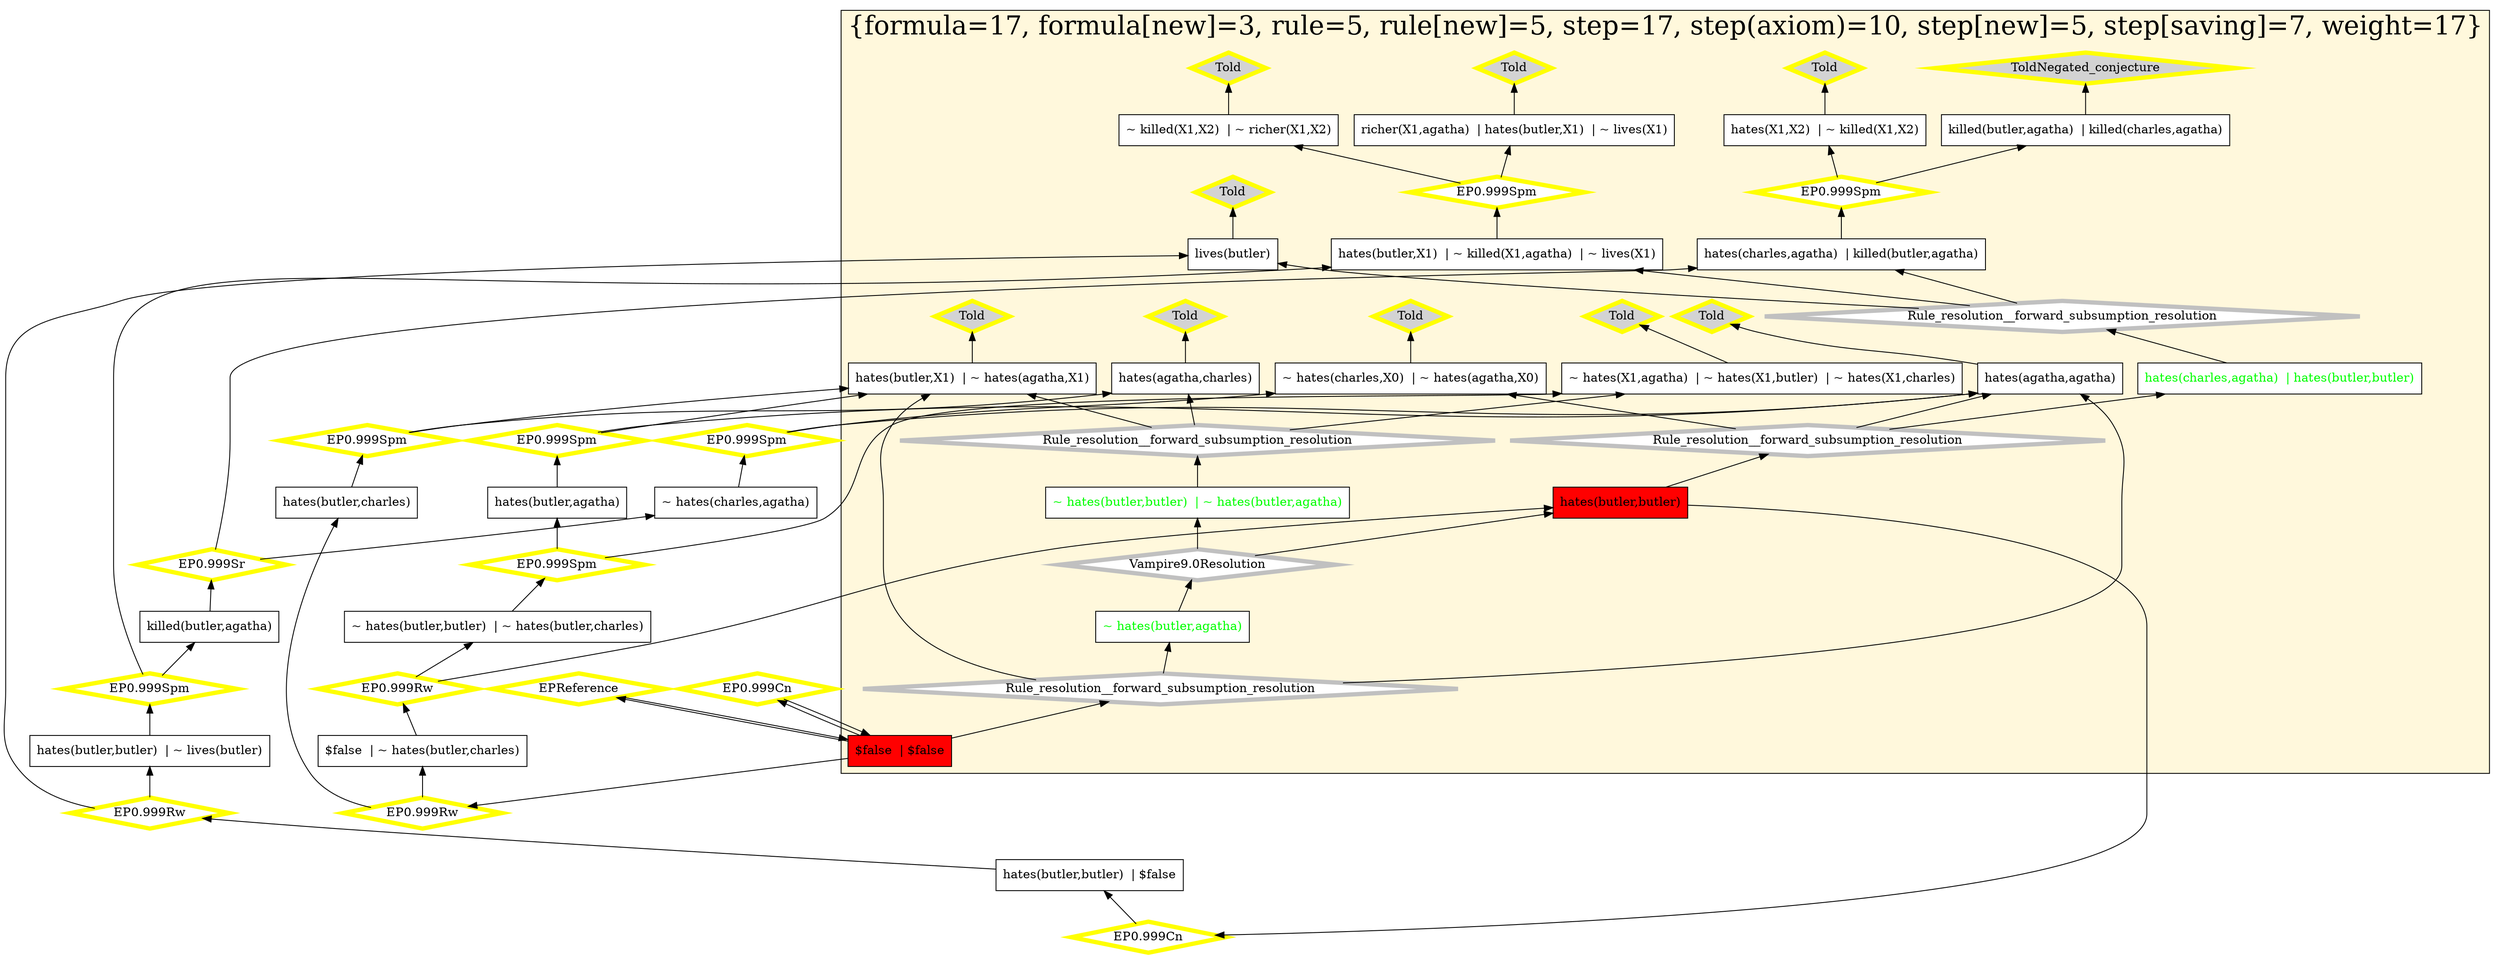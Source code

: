 digraph g 
{ rankdir=BT;
   
  "x_732" [ URL="http://inference-web.org/proofs/tptp/Solutions/PUZ/PUZ001-1/EP---1.1/answer.owl#ns_5_conclusion" color="black" shape="box" label="~ hates(agatha,X1)  | ~ hates(charles,X1)" fillcolor="white" style="filled"  ];
  "x_706" [ URL="http://inference-web.org/proofs/tptp/Solutions/PUZ/PUZ001-1/Vampire---9.0/answer.owl#ns_31_conclusion" color="black" shape="box" label="killed(butler,agatha)  | hates(charles,agatha)" fillcolor="white" style="filled"  ];
  "x_707" [ URL="http://inference-web.org/proofs/tptp/Solutions/PUZ/PUZ001-1/EP---1.1/answer.owl#ns_14_conclusion" color="black" shape="box" label="hates(butler,agatha)" fillcolor="white" style="filled"  ];
  "x_764" [ URL="http://inference-web.org/proofs/tptp/Solutions/PUZ/PUZ001-1/EP---1.1/answer.owl#ns_4_conclusion" color="black" shape="box" label="~ killed(X1,X2)  | ~ richer(X1,X2)" fillcolor="white" style="filled"  ];
  "x_763" [ URL="http://inference-web.org/proofs/tptp/Solutions/PUZ/PUZ001-1/Vampire---9.0/answer.owl#ns_7_conclusion" color="black" shape="box" label="hates(agatha,agatha)" fillcolor="white" style="filled"  ];
  "x_674" [ URL="http://inference-web.org/proofs/tptp/Solutions/PUZ/PUZ001-1/Vampire---9.0/answer.owl#ns_10_conclusion" color="black" shape="box" label="~ hates(agatha,X0)  | hates(butler,X0)" fillcolor="white" style="filled"  ];
  "x_732" [ URL="http://inference-web.org/proofs/tptp/Solutions/PUZ/PUZ001-1/Vampire---9.0/answer.owl#ns_14_conclusion" color="black" shape="box" label="~ hates(charles,X0)  | ~ hates(agatha,X0)" fillcolor="white" style="filled"  ];
  "x_766" [ URL="http://inference-web.org/proofs/tptp/Solutions/PUZ/PUZ001-1/EP---1.1/answer.owl#ns_16_conclusion" color="black" shape="box" label="~ hates(charles,agatha)" fillcolor="white" style="filled"  ];
  "x_737" [ URL="http://inference-web.org/proofs/tptp/Solutions/PUZ/PUZ001-1/EP---1.1/answer.owl#ns_31_conclusion" color="black" shape="box" label="hates(butler,butler)" fillcolor="red" style="filled"  ];
  "x_769" [ URL="http://inference-web.org/proofs/tptp/Solutions/PUZ/PUZ001-1/EP---1.1/answer.owl#ns_22_conclusion" color="black" shape="box" label="~ hates(butler,butler)  | ~ hates(butler,charles)" fillcolor="white" style="filled"  ];
  "x_750" [ URL="http://inference-web.org/proofs/tptp/Solutions/PUZ/PUZ001-1/Vampire---9.0/answer.owl#ns_2_conclusion" color="black" shape="box" label="lives(butler)" fillcolor="white" style="filled"  ];
  "x_774" [ URL="http://inference-web.org/proofs/tptp/Solutions/PUZ/PUZ001-1/Vampire---9.0/answer.owl#ns_8_conclusion" color="black" shape="box" label="hates(agatha,charles)" fillcolor="white" style="filled"  ];
  "x_739" [ fontcolor="green" URL="http://inference-web.org/proofs/tptp/Solutions/PUZ/PUZ001-1/Vampire---9.0/answer.owl#ns_29_conclusion" color="black" shape="box" label="~ hates(butler,butler)  | ~ hates(butler,agatha)" fillcolor="white" style="filled"  ];
  "x_740" [ URL="http://inference-web.org/proofs/tptp/Solutions/PUZ/PUZ001-1/EP---1.1/answer.owl#ns_34_conclusion" color="black" shape="box" label="$false" fillcolor="red" style="filled"  ];
  "x_706" [ URL="http://inference-web.org/proofs/tptp/Solutions/PUZ/PUZ001-1/EP---1.1/answer.owl#ns_13_conclusion" color="black" shape="box" label="hates(charles,agatha)  | killed(butler,agatha)" fillcolor="white" style="filled"  ];
  "x_690" [ URL="http://inference-web.org/proofs/tptp/Solutions/PUZ/PUZ001-1/Vampire---9.0/answer.owl#ns_17_conclusion" color="black" shape="box" label="~ killed(X0,agatha)  | ~ lives(X0)  | hates(butler,X0)" fillcolor="white" style="filled"  ];
  "x_714" [ URL="http://inference-web.org/proofs/tptp/Solutions/PUZ/PUZ001-1/Vampire---9.0/answer.owl#ns_15_conclusion" color="black" shape="box" label="~ hates(X0,butler)  | ~ hates(X0,charles)  | ~ hates(X0,agatha)" fillcolor="white" style="filled"  ];
  "x_674" [ URL="http://inference-web.org/proofs/tptp/Solutions/PUZ/PUZ001-1/EP---1.1/answer.owl#ns_10_conclusion" color="black" shape="box" label="hates(butler,X1)  | ~ hates(agatha,X1)" fillcolor="white" style="filled"  ];
  "x_774" [ URL="http://inference-web.org/proofs/tptp/Solutions/PUZ/PUZ001-1/EP---1.1/answer.owl#ns_8_conclusion" color="black" shape="box" label="hates(agatha,charles)" fillcolor="white" style="filled"  ];
  "x_737" [ URL="http://inference-web.org/proofs/tptp/Solutions/PUZ/PUZ001-1/Vampire---9.0/answer.owl#ns_37_conclusion" color="black" shape="box" label="hates(butler,butler)" fillcolor="red" style="filled"  ];
  "x_725" [ URL="http://inference-web.org/proofs/tptp/Solutions/PUZ/PUZ001-1/EP---1.1/answer.owl#ns_9_conclusion" color="black" shape="box" label="hates(X1,X2)  | ~ killed(X1,X2)" fillcolor="white" style="filled"  ];
  "x_689" [ URL="http://inference-web.org/proofs/tptp/Solutions/PUZ/PUZ001-1/EP---1.1/answer.owl#ns_29_conclusion" color="black" shape="box" label="hates(butler,butler)  | ~ lives(butler)" fillcolor="white" style="filled"  ];
  "x_690" [ URL="http://inference-web.org/proofs/tptp/Solutions/PUZ/PUZ001-1/EP---1.1/answer.owl#ns_18_conclusion" color="black" shape="box" label="hates(butler,X1)  | ~ killed(X1,agatha)  | ~ lives(X1)" fillcolor="white" style="filled"  ];
  "x_777" [ URL="http://inference-web.org/proofs/tptp/Solutions/PUZ/PUZ001-1/EP---1.1/answer.owl#ns_32_conclusion" color="black" shape="box" label="$false  | ~ hates(butler,charles)" fillcolor="white" style="filled"  ];
  "x_750" [ URL="http://inference-web.org/proofs/tptp/Solutions/PUZ/PUZ001-1/EP---1.1/answer.owl#ns_2_conclusion" color="black" shape="box" label="lives(butler)" fillcolor="white" style="filled"  ];
  "x_697" [ fontcolor="green" URL="http://inference-web.org/proofs/tptp/Solutions/PUZ/PUZ001-1/Vampire---9.0/answer.owl#ns_35_conclusion" color="black" shape="box" label="hates(charles,agatha)  | hates(butler,butler)" fillcolor="white" style="filled"  ];
  "x_763" [ URL="http://inference-web.org/proofs/tptp/Solutions/PUZ/PUZ001-1/EP---1.1/answer.owl#ns_7_conclusion" color="black" shape="box" label="hates(agatha,agatha)" fillcolor="white" style="filled"  ];
  "x_722" [ URL="http://inference-web.org/proofs/tptp/Solutions/PUZ/PUZ001-1/EP---1.1/answer.owl#ns_15_conclusion" color="black" shape="box" label="hates(butler,charles)" fillcolor="white" style="filled"  ];
  "x_755" [ fontcolor="green" URL="http://inference-web.org/proofs/tptp/Solutions/PUZ/PUZ001-1/Vampire---9.0/answer.owl#ns_38_conclusion" color="black" shape="box" label="~ hates(butler,agatha)" fillcolor="white" style="filled"  ];
  "x_740" [ URL="http://inference-web.org/proofs/tptp/Solutions/PUZ/PUZ001-1/Vampire---9.0/answer.owl#ns_39_conclusion" color="black" shape="box" label="$false" fillcolor="red" style="filled"  ];
  "x_783" [ URL="http://inference-web.org/proofs/tptp/Solutions/PUZ/PUZ001-1/EP---1.1/answer.owl#ns_30_conclusion" color="black" shape="box" label="hates(butler,butler)  | $false" fillcolor="white" style="filled"  ];
  "x_740" [ URL="http://inference-web.org/proofs/tptp/Solutions/PUZ/PUZ001-1/EP---1.1/answer.owl#ns_35_conclusion" color="black" shape="box" label="$false" fillcolor="red" style="filled"  ];
  "x_714" [ URL="http://inference-web.org/proofs/tptp/Solutions/PUZ/PUZ001-1/EP---1.1/answer.owl#ns_6_conclusion" color="black" shape="box" label="~ hates(X1,agatha)  | ~ hates(X1,butler)  | ~ hates(X1,charles)" fillcolor="white" style="filled"  ];
  "x_786" [ URL="http://inference-web.org/proofs/tptp/Solutions/PUZ/PUZ001-1/EP---1.1/answer.owl#ns_25_conclusion" color="black" shape="box" label="killed(butler,agatha)" fillcolor="white" style="filled"  ];
  "x_740" [ URL="http://inference-web.org/proofs/tptp/Solutions/PUZ/PUZ001-1/EP---1.1/answer.owl#ns_33_conclusion" color="black" shape="box" label="$false  | $false" fillcolor="red" style="filled"  ];
  "x_711" [ URL="http://inference-web.org/proofs/tptp/Solutions/PUZ/PUZ001-1/EP---1.1/answer.owl#ns_12_conclusion" color="black" shape="box" label="killed(butler,agatha)  | killed(charles,agatha)" fillcolor="white" style="filled"  ];
  "x_734" [ URL="http://inference-web.org/proofs/tptp/Solutions/PUZ/PUZ001-1/EP---1.1/answer.owl#ns_11_conclusion" color="black" shape="box" label="richer(X1,agatha)  | hates(butler,X1)  | ~ lives(X1)" fillcolor="white" style="filled"  ];
  "490ca8fb:1242f8625f3:-78e4" [ URL="http://browser.inference-web.org/iwbrowser/BrowseNodeSet?url=http%3A%2F%2Finference-web.org%2Fproofs%2Ftptp%2FSolutions%2FPUZ%2FPUZ001-1%2FEP---1.1%2Fanswer.owl%23ns_4" color="yellow" shape="diamond" label="Told" fillcolor="lightgrey" style="filled" penwidth="5"  ];
  "x_764" -> "490ca8fb:1242f8625f3:-78e4";
  "490ca8fb:1242f8625f3:-78ed" [ URL="http://browser.inference-web.org/iwbrowser/BrowseNodeSet?url=http%3A%2F%2Finference-web.org%2Fproofs%2Ftptp%2FSolutions%2FPUZ%2FPUZ001-1%2FEP---1.1%2Fanswer.owl%23ns_9" color="yellow" shape="diamond" label="Told" fillcolor="lightgrey" style="filled" penwidth="5"  ];
  "x_725" -> "490ca8fb:1242f8625f3:-78ed";
  "490ca8fb:1242f8625f3:-7958" [ URL="http://browser.inference-web.org/iwbrowser/BrowseNodeSet?url=http%3A%2F%2Finference-web.org%2Fproofs%2Ftptp%2FSolutions%2FPUZ%2FPUZ001-1%2FVampire---9.0%2Fanswer.owl%23ns_38" color="grey" shape="diamond" label="Vampire9.0Resolution" fillcolor="white" style="filled" penwidth="5"  ];
  "x_755" -> "490ca8fb:1242f8625f3:-7958";
  "490ca8fb:1242f8625f3:-7958" -> "x_737";
  "490ca8fb:1242f8625f3:-7958" -> "x_739";
  "490ca8fb:1242f8625f3:-78f6" [ URL="http://browser.inference-web.org/iwbrowser/BrowseNodeSet?url=http%3A%2F%2Finference-web.org%2Fproofs%2Ftptp%2FSolutions%2FPUZ%2FPUZ001-1%2FEP---1.1%2Fanswer.owl%23ns_5" color="yellow" shape="diamond" label="Told" fillcolor="lightgrey" style="filled" penwidth="5"  ];
  "x_732" -> "490ca8fb:1242f8625f3:-78f6";
  "490ca8fb:1242f8625f3:-78ff" [ URL="http://browser.inference-web.org/iwbrowser/BrowseNodeSet?url=http%3A%2F%2Finference-web.org%2Fproofs%2Ftptp%2FSolutions%2FPUZ%2FPUZ001-1%2FEP---1.1%2Fanswer.owl%23ns_25" color="yellow" shape="diamond" label="EP0.999Sr" fillcolor="white" style="filled" penwidth="5"  ];
  "x_786" -> "490ca8fb:1242f8625f3:-78ff";
  "490ca8fb:1242f8625f3:-78ff" -> "x_706";
  "490ca8fb:1242f8625f3:-78ff" -> "x_766";
  "490ca8fb:1242f8625f3:-7913" [ URL="http://browser.inference-web.org/iwbrowser/BrowseNodeSet?url=http%3A%2F%2Finference-web.org%2Fproofs%2Ftptp%2FSolutions%2FPUZ%2FPUZ001-1%2FEP---1.1%2Fanswer.owl%23ns_15" color="yellow" shape="diamond" label="EP0.999Spm" fillcolor="white" style="filled" penwidth="5"  ];
  "x_722" -> "490ca8fb:1242f8625f3:-7913";
  "490ca8fb:1242f8625f3:-7913" -> "x_674";
  "490ca8fb:1242f8625f3:-7913" -> "x_774";
  "490ca8fb:1242f8625f3:-791d" [ URL="http://browser.inference-web.org/iwbrowser/BrowseNodeSet?url=http%3A%2F%2Finference-web.org%2Fproofs%2Ftptp%2FSolutions%2FPUZ%2FPUZ001-1%2FEP---1.1%2Fanswer.owl%23ns_10" color="yellow" shape="diamond" label="Told" fillcolor="lightgrey" style="filled" penwidth="5"  ];
  "x_674" -> "490ca8fb:1242f8625f3:-791d";
  "490ca8fb:1242f8625f3:-790d" [ URL="http://browser.inference-web.org/iwbrowser/BrowseNodeSet?url=http%3A%2F%2Finference-web.org%2Fproofs%2Ftptp%2FSolutions%2FPUZ%2FPUZ001-1%2FEP---1.1%2Fanswer.owl%23ns_32" color="yellow" shape="diamond" label="EP0.999Rw" fillcolor="white" style="filled" penwidth="5"  ];
  "x_777" -> "490ca8fb:1242f8625f3:-790d";
  "490ca8fb:1242f8625f3:-790d" -> "x_737";
  "490ca8fb:1242f8625f3:-790d" -> "x_769";
  "490ca8fb:1242f8625f3:-7960" [ URL="http://browser.inference-web.org/iwbrowser/BrowseNodeSet?url=http%3A%2F%2Finference-web.org%2Fproofs%2Ftptp%2FSolutions%2FPUZ%2FPUZ001-1%2FVampire---9.0%2Fanswer.owl%23answer" color="grey" shape="diamond" label="Rule_resolution__forward_subsumption_resolution" fillcolor="white" style="filled" penwidth="5"  ];
  "x_740" -> "490ca8fb:1242f8625f3:-7960";
  "490ca8fb:1242f8625f3:-7960" -> "x_674";
  "490ca8fb:1242f8625f3:-7960" -> "x_755";
  "490ca8fb:1242f8625f3:-7960" -> "x_763";
  "490ca8fb:1242f8625f3:-78db" [ URL="http://browser.inference-web.org/iwbrowser/BrowseNodeSet?url=http%3A%2F%2Finference-web.org%2Fproofs%2Ftptp%2FSolutions%2FPUZ%2FPUZ001-1%2FEP---1.1%2Fanswer.owl%23ns_6" color="yellow" shape="diamond" label="Told" fillcolor="lightgrey" style="filled" penwidth="5"  ];
  "x_714" -> "490ca8fb:1242f8625f3:-78db";
  "490ca8fb:1242f8625f3:-7902" [ URL="http://browser.inference-web.org/iwbrowser/BrowseNodeSet?url=http%3A%2F%2Finference-web.org%2Fproofs%2Ftptp%2FSolutions%2FPUZ%2FPUZ001-1%2FEP---1.1%2Fanswer.owl%23ns_29" color="yellow" shape="diamond" label="EP0.999Spm" fillcolor="white" style="filled" penwidth="5"  ];
  "x_689" -> "490ca8fb:1242f8625f3:-7902";
  "490ca8fb:1242f8625f3:-7902" -> "x_690";
  "490ca8fb:1242f8625f3:-7902" -> "x_786";
  "490ca8fb:1242f8625f3:-7916" [ URL="http://browser.inference-web.org/iwbrowser/BrowseNodeSet?url=http%3A%2F%2Finference-web.org%2Fproofs%2Ftptp%2FSolutions%2FPUZ%2FPUZ001-1%2FEP---1.1%2Fanswer.owl%23ns_33" color="yellow" shape="diamond" label="EP0.999Rw" fillcolor="white" style="filled" penwidth="5"  ];
  "x_740" -> "490ca8fb:1242f8625f3:-7916";
  "490ca8fb:1242f8625f3:-7916" -> "x_722";
  "490ca8fb:1242f8625f3:-7916" -> "x_777";
  "490ca8fb:1242f8625f3:-7908" [ URL="http://browser.inference-web.org/iwbrowser/BrowseNodeSet?url=http%3A%2F%2Finference-web.org%2Fproofs%2Ftptp%2FSolutions%2FPUZ%2FPUZ001-1%2FEP---1.1%2Fanswer.owl%23ns_30" color="yellow" shape="diamond" label="EP0.999Rw" fillcolor="white" style="filled" penwidth="5"  ];
  "x_783" -> "490ca8fb:1242f8625f3:-7908";
  "490ca8fb:1242f8625f3:-7908" -> "x_689";
  "490ca8fb:1242f8625f3:-7908" -> "x_750";
  "490ca8fb:1242f8625f3:-78e1" [ URL="http://browser.inference-web.org/iwbrowser/BrowseNodeSet?url=http%3A%2F%2Finference-web.org%2Fproofs%2Ftptp%2FSolutions%2FPUZ%2FPUZ001-1%2FEP---1.1%2Fanswer.owl%23ns_22" color="yellow" shape="diamond" label="EP0.999Spm" fillcolor="white" style="filled" penwidth="5"  ];
  "x_769" -> "490ca8fb:1242f8625f3:-78e1";
  "490ca8fb:1242f8625f3:-78e1" -> "x_707";
  "490ca8fb:1242f8625f3:-78e1" -> "x_714";
  "490ca8fb:1242f8625f3:-78ea" [ URL="http://browser.inference-web.org/iwbrowser/BrowseNodeSet?url=http%3A%2F%2Finference-web.org%2Fproofs%2Ftptp%2FSolutions%2FPUZ%2FPUZ001-1%2FEP---1.1%2Fanswer.owl%23ns_18" color="yellow" shape="diamond" label="EP0.999Spm" fillcolor="white" style="filled" penwidth="5"  ];
  "x_690" -> "490ca8fb:1242f8625f3:-78ea";
  "490ca8fb:1242f8625f3:-78ea" -> "x_734";
  "490ca8fb:1242f8625f3:-78ea" -> "x_764";
  "490ca8fb:1242f8625f3:-7910" [ URL="http://browser.inference-web.org/iwbrowser/BrowseNodeSet?url=http%3A%2F%2Finference-web.org%2Fproofs%2Ftptp%2FSolutions%2FPUZ%2FPUZ001-1%2FEP---1.1%2Fanswer.owl%23ns_8" color="yellow" shape="diamond" label="Told" fillcolor="lightgrey" style="filled" penwidth="5"  ];
  "x_774" -> "490ca8fb:1242f8625f3:-7910";
  "490ca8fb:1242f8625f3:-7955" [ URL="http://browser.inference-web.org/iwbrowser/BrowseNodeSet?url=http%3A%2F%2Finference-web.org%2Fproofs%2Ftptp%2FSolutions%2FPUZ%2FPUZ001-1%2FVampire---9.0%2Fanswer.owl%23ns_37" color="grey" shape="diamond" label="Rule_resolution__forward_subsumption_resolution" fillcolor="white" style="filled" penwidth="5"  ];
  "x_737" -> "490ca8fb:1242f8625f3:-7955";
  "490ca8fb:1242f8625f3:-7955" -> "x_697";
  "490ca8fb:1242f8625f3:-7955" -> "x_732";
  "490ca8fb:1242f8625f3:-7955" -> "x_763";
  "490ca8fb:1242f8625f3:-7918" [ URL="http://browser.inference-web.org/iwbrowser/BrowseNodeSet?url=http%3A%2F%2Finference-web.org%2Fproofs%2Ftptp%2FSolutions%2FPUZ%2FPUZ001-1%2FEP---1.1%2Fanswer.owl%23ns_34" color="yellow" shape="diamond" label="EP0.999Cn" fillcolor="white" style="filled" penwidth="5"  ];
  "x_740" -> "490ca8fb:1242f8625f3:-7918";
  "490ca8fb:1242f8625f3:-7918" -> "x_740";
  "490ca8fb:1242f8625f3:-791a" [ URL="http://browser.inference-web.org/iwbrowser/BrowseNodeSet?url=http%3A%2F%2Finference-web.org%2Fproofs%2Ftptp%2FSolutions%2FPUZ%2FPUZ001-1%2FEP---1.1%2Fanswer.owl%23answer" color="yellow" shape="diamond" label="EPReference" fillcolor="white" style="filled" penwidth="5"  ];
  "x_740" -> "490ca8fb:1242f8625f3:-791a";
  "490ca8fb:1242f8625f3:-791a" -> "x_740";
  "490ca8fb:1242f8625f3:-78fc" [ URL="http://browser.inference-web.org/iwbrowser/BrowseNodeSet?url=http%3A%2F%2Finference-web.org%2Fproofs%2Ftptp%2FSolutions%2FPUZ%2FPUZ001-1%2FEP---1.1%2Fanswer.owl%23ns_16" color="yellow" shape="diamond" label="EP0.999Spm" fillcolor="white" style="filled" penwidth="5"  ];
  "x_766" -> "490ca8fb:1242f8625f3:-78fc";
  "490ca8fb:1242f8625f3:-78fc" -> "x_732";
  "490ca8fb:1242f8625f3:-78fc" -> "x_763";
  "490ca8fb:1242f8625f3:-78f3" [ URL="http://browser.inference-web.org/iwbrowser/BrowseNodeSet?url=http%3A%2F%2Finference-web.org%2Fproofs%2Ftptp%2FSolutions%2FPUZ%2FPUZ001-1%2FEP---1.1%2Fanswer.owl%23ns_13" color="yellow" shape="diamond" label="EP0.999Spm" fillcolor="white" style="filled" penwidth="5"  ];
  "x_706" -> "490ca8fb:1242f8625f3:-78f3";
  "490ca8fb:1242f8625f3:-78f3" -> "x_711";
  "490ca8fb:1242f8625f3:-78f3" -> "x_725";
  "490ca8fb:1242f8625f3:-792c" [ URL="http://browser.inference-web.org/iwbrowser/BrowseNodeSet?url=http%3A%2F%2Finference-web.org%2Fproofs%2Ftptp%2FSolutions%2FPUZ%2FPUZ001-1%2FVampire---9.0%2Fanswer.owl%23ns_29" color="grey" shape="diamond" label="Rule_resolution__forward_subsumption_resolution" fillcolor="white" style="filled" penwidth="5"  ];
  "x_739" -> "490ca8fb:1242f8625f3:-792c";
  "490ca8fb:1242f8625f3:-792c" -> "x_674";
  "490ca8fb:1242f8625f3:-792c" -> "x_714";
  "490ca8fb:1242f8625f3:-792c" -> "x_774";
  "490ca8fb:1242f8625f3:-7905" [ URL="http://browser.inference-web.org/iwbrowser/BrowseNodeSet?url=http%3A%2F%2Finference-web.org%2Fproofs%2Ftptp%2FSolutions%2FPUZ%2FPUZ001-1%2FEP---1.1%2Fanswer.owl%23ns_2" color="yellow" shape="diamond" label="Told" fillcolor="lightgrey" style="filled" penwidth="5"  ];
  "x_750" -> "490ca8fb:1242f8625f3:-7905";
  "490ca8fb:1242f8625f3:-7951" [ URL="http://browser.inference-web.org/iwbrowser/BrowseNodeSet?url=http%3A%2F%2Finference-web.org%2Fproofs%2Ftptp%2FSolutions%2FPUZ%2FPUZ001-1%2FVampire---9.0%2Fanswer.owl%23ns_35" color="grey" shape="diamond" label="Rule_resolution__forward_subsumption_resolution" fillcolor="white" style="filled" penwidth="5"  ];
  "x_697" -> "490ca8fb:1242f8625f3:-7951";
  "490ca8fb:1242f8625f3:-7951" -> "x_690";
  "490ca8fb:1242f8625f3:-7951" -> "x_706";
  "490ca8fb:1242f8625f3:-7951" -> "x_750";
  "490ca8fb:1242f8625f3:-78f0" [ URL="http://browser.inference-web.org/iwbrowser/BrowseNodeSet?url=http%3A%2F%2Finference-web.org%2Fproofs%2Ftptp%2FSolutions%2FPUZ%2FPUZ001-1%2FEP---1.1%2Fanswer.owl%23ns_12" color="yellow" shape="diamond" label="ToldNegated_conjecture" fillcolor="lightgrey" style="filled" penwidth="5"  ];
  "x_711" -> "490ca8fb:1242f8625f3:-78f0";
  "490ca8fb:1242f8625f3:-790a" [ URL="http://browser.inference-web.org/iwbrowser/BrowseNodeSet?url=http%3A%2F%2Finference-web.org%2Fproofs%2Ftptp%2FSolutions%2FPUZ%2FPUZ001-1%2FEP---1.1%2Fanswer.owl%23ns_31" color="yellow" shape="diamond" label="EP0.999Cn" fillcolor="white" style="filled" penwidth="5"  ];
  "x_737" -> "490ca8fb:1242f8625f3:-790a";
  "490ca8fb:1242f8625f3:-790a" -> "x_783";
  "490ca8fb:1242f8625f3:-78f9" [ URL="http://browser.inference-web.org/iwbrowser/BrowseNodeSet?url=http%3A%2F%2Finference-web.org%2Fproofs%2Ftptp%2FSolutions%2FPUZ%2FPUZ001-1%2FEP---1.1%2Fanswer.owl%23ns_7" color="yellow" shape="diamond" label="Told" fillcolor="lightgrey" style="filled" penwidth="5"  ];
  "x_763" -> "490ca8fb:1242f8625f3:-78f9";
  "490ca8fb:1242f8625f3:-78de" [ URL="http://browser.inference-web.org/iwbrowser/BrowseNodeSet?url=http%3A%2F%2Finference-web.org%2Fproofs%2Ftptp%2FSolutions%2FPUZ%2FPUZ001-1%2FEP---1.1%2Fanswer.owl%23ns_14" color="yellow" shape="diamond" label="EP0.999Spm" fillcolor="white" style="filled" penwidth="5"  ];
  "x_707" -> "490ca8fb:1242f8625f3:-78de";
  "490ca8fb:1242f8625f3:-78de" -> "x_674";
  "490ca8fb:1242f8625f3:-78de" -> "x_763";
  "490ca8fb:1242f8625f3:-78e7" [ URL="http://browser.inference-web.org/iwbrowser/BrowseNodeSet?url=http%3A%2F%2Finference-web.org%2Fproofs%2Ftptp%2FSolutions%2FPUZ%2FPUZ001-1%2FEP---1.1%2Fanswer.owl%23ns_11" color="yellow" shape="diamond" label="Told" fillcolor="lightgrey" style="filled" penwidth="5"  ];
  "x_734" -> "490ca8fb:1242f8625f3:-78e7";
  
 subgraph cluster_opt 
{ labelloc=b label="{formula=17, formula[new]=3, rule=5, rule[new]=5, step=17, step(axiom)=10, step[new]=5, step[saving]=7, weight=17}" 
 fontsize=30 fillcolor=cornsilk style=filled 
  x_714 ; x_750 ; x_739 ; x_737 ; x_706 ; x_674 ; x_711 ; x_740 ; x_774 ; x_763 ; x_732 ; x_734 ; x_764 ; x_697 ; x_755 ; x_690 ; x_725 ; "490ca8fb:1242f8625f3:-78ea" ;
 "490ca8fb:1242f8625f3:-78e4" ;
 "490ca8fb:1242f8625f3:-7910" ;
 "490ca8fb:1242f8625f3:-7958" ;
 "490ca8fb:1242f8625f3:-78ed" ;
 "490ca8fb:1242f8625f3:-7955" ;
 "490ca8fb:1242f8625f3:-78f3" ;
 "490ca8fb:1242f8625f3:-78f6" ;
 "490ca8fb:1242f8625f3:-792c" ;
 "490ca8fb:1242f8625f3:-791d" ;
 "490ca8fb:1242f8625f3:-7905" ;
 "490ca8fb:1242f8625f3:-78f0" ;
 "490ca8fb:1242f8625f3:-7951" ;
 "490ca8fb:1242f8625f3:-7960" ;
 "490ca8fb:1242f8625f3:-78db" ;
 "490ca8fb:1242f8625f3:-78f9" ;
 "490ca8fb:1242f8625f3:-78e7" ;
 
}
 
}
